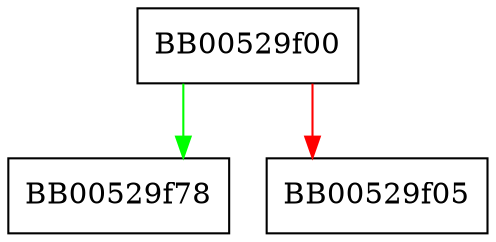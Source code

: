 digraph buffer_free {
  node [shape="box"];
  graph [splines=ortho];
  BB00529f00 -> BB00529f78 [color="green"];
  BB00529f00 -> BB00529f05 [color="red"];
}